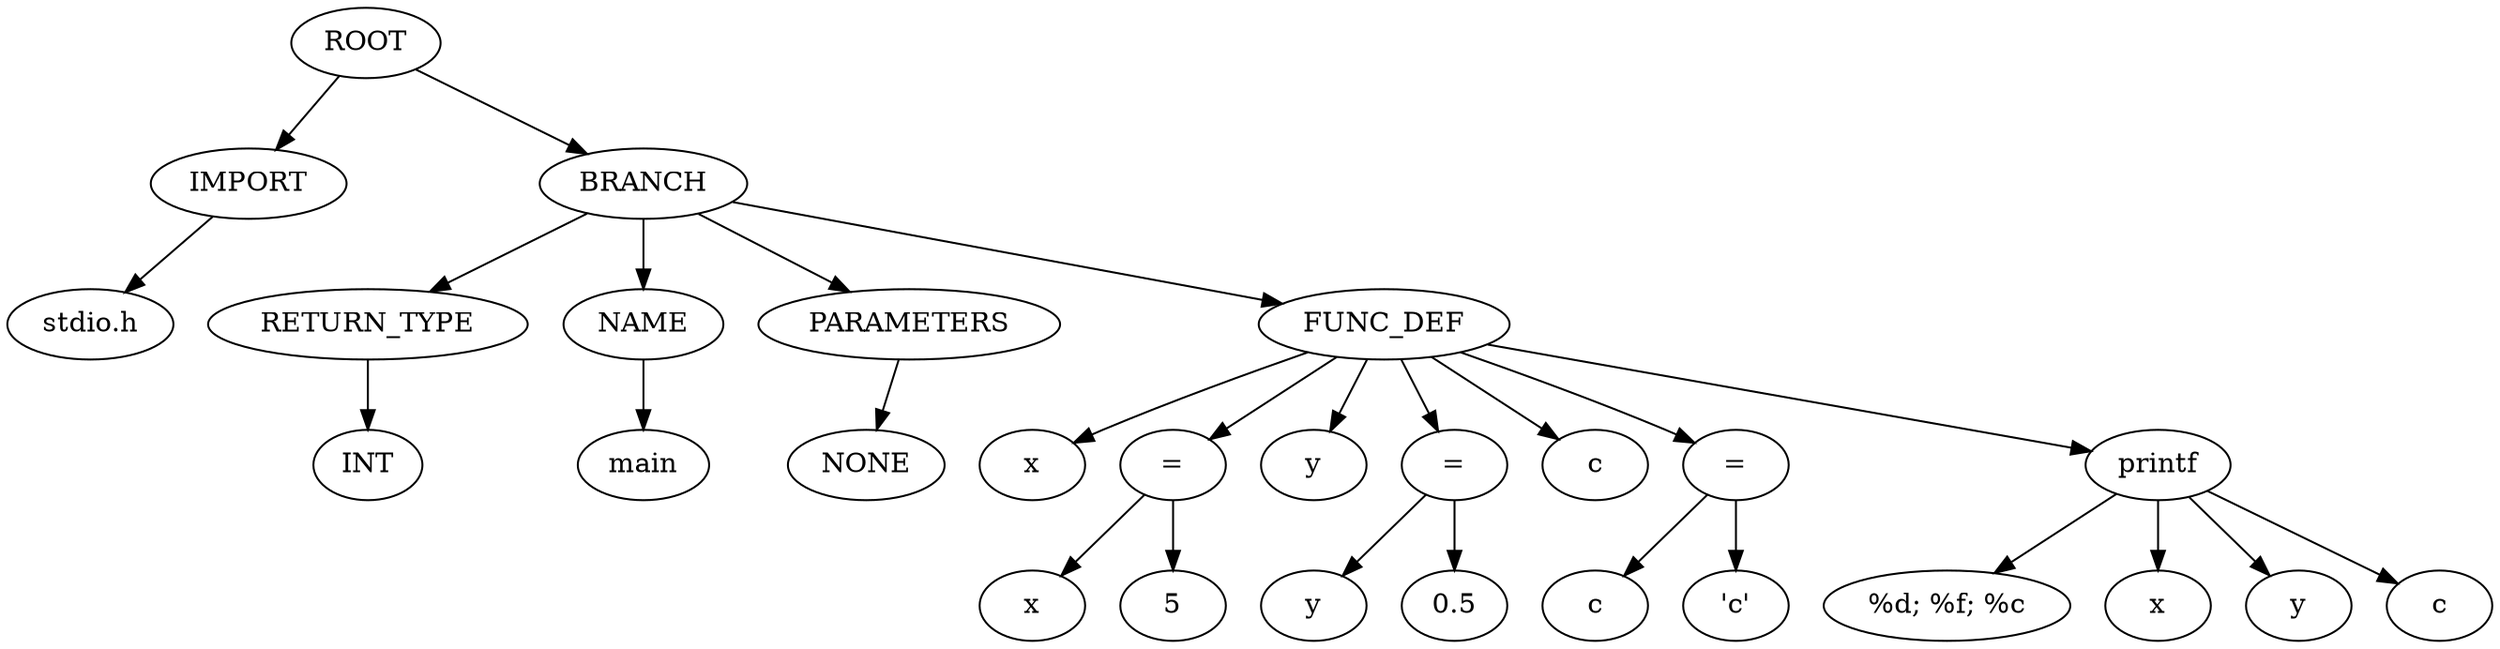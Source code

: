 strict digraph G{
l11[label = "IMPORT"]
l111[label = "BRANCH"]
"ROOT"->"l11"
l11131[label = "stdio.h"]
"l11"->l11131
"ROOT"->"l111"
l111331[label = "RETURN_TYPE"]
l1113311[label = "NAME"]
l11133111[label = "PARAMETERS"]
l111331111[label = "FUNC_DEF"]
"l111"->"l111331"
l11133111131[label = "INT"]
"l111331"->l11133111131
"l111"->"l1113311"
l111331111331[label = "main"]
"l1113311"->l111331111331
"l111"->"l11133111"
l1113311113331[label = "NONE"]
"l11133111"->l1113311113331
"l111"->"l111331111"
l11133111133331[label = "x"]
l111331111333311[label = "="]
l1113311113333111[label = "y"]
l11133111133331111[label = "="]
l111331111333311111[label = "c"]
l1113311113333111111[label = "="]
l11133111133331111111[label = "printf"]
"l111331111"->l11133111133331
"l111331111"->"l111331111333311"
l11133111133331111111331[label = "x"]
l111331111333311111113311[label = "5"]
"l111331111333311"->l11133111133331111111331
"l111331111333311"->l111331111333311111113311
"l111331111"->l1113311113333111
"l111331111"->"l11133111133331111"
l1113311113333111111133331[label = "y"]
l11133111133331111111333311[label = "0.5"]
"l11133111133331111"->l1113311113333111111133331
"l11133111133331111"->l11133111133331111111333311
"l111331111"->l111331111333311111
"l111331111"->"l1113311113333111111"
l111331111333311111113333331[label = "c"]
l1113311113333111111133333311[label = "'c'"]
"l1113311113333111111"->l111331111333311111113333331
"l1113311113333111111"->l1113311113333111111133333311
"l111331111"->"l11133111133331111111"
l1113311113333111111133333331[label = "%d; %f; %c"]
l11133111133331111111333333311[label = "x"]
l111331111333311111113333333111[label = "y"]
l1113311113333111111133333331111[label = "c"]
"l11133111133331111111"->l1113311113333111111133333331
"l11133111133331111111"->l11133111133331111111333333311
"l11133111133331111111"->l111331111333311111113333333111
"l11133111133331111111"->l1113311113333111111133333331111
}
